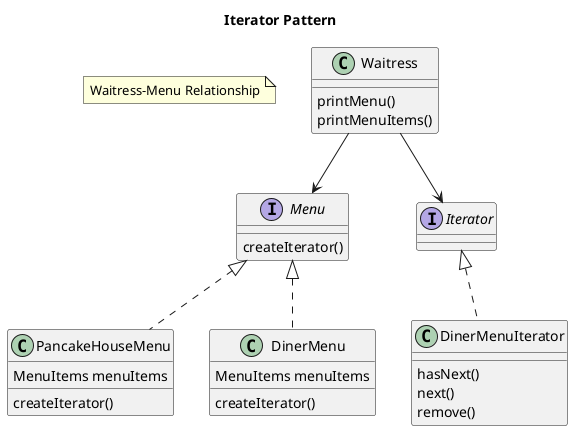 @startuml

title Iterator Pattern

Note "Waitress-Menu Relationship" as N1

interface Menu {
    createIterator()
}

class PancakeHouseMenu implements Menu {
    MenuItems menuItems
    createIterator()
}

class DinerMenu implements Menu {
    MenuItems menuItems
    createIterator()
}

class Waitress {
    printMenu()
    printMenuItems()
}

class DinerMenuIterator implements Iterator {
    hasNext()
    next()
    remove()
}

Waitress --> Menu
Waitress --> Iterator

@enduml